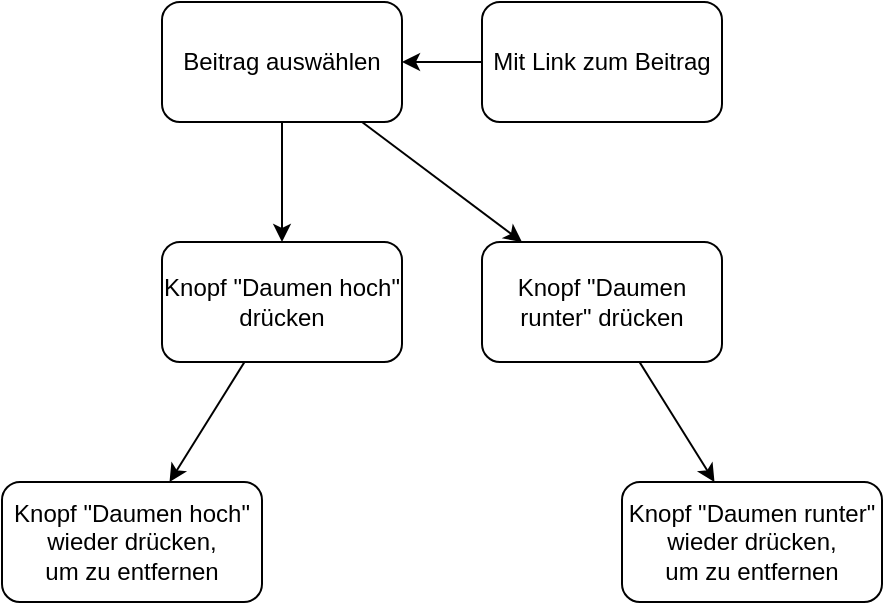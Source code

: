 <mxfile version="24.4.4" type="device">
  <diagram name="Page-1" id="gI7Xt05HyMgb97HXNIC5">
    <mxGraphModel dx="830" dy="446" grid="1" gridSize="10" guides="1" tooltips="1" connect="1" arrows="1" fold="1" page="1" pageScale="1" pageWidth="850" pageHeight="1100" math="0" shadow="0">
      <root>
        <mxCell id="0" />
        <mxCell id="1" parent="0" />
        <mxCell id="qJYhXV0gFq5TrV9Kb4ds-5" value="Beitrag auswählen" style="rounded=1;whiteSpace=wrap;html=1;" parent="1" vertex="1">
          <mxGeometry x="240" y="320" width="120" height="60" as="geometry" />
        </mxCell>
        <mxCell id="qJYhXV0gFq5TrV9Kb4ds-7" value="Mit Link zum Beitrag" style="rounded=1;whiteSpace=wrap;html=1;" parent="1" vertex="1">
          <mxGeometry x="400" y="320" width="120" height="60" as="geometry" />
        </mxCell>
        <mxCell id="qJYhXV0gFq5TrV9Kb4ds-13" value="" style="endArrow=classic;html=1;rounded=0;" parent="1" source="qJYhXV0gFq5TrV9Kb4ds-7" target="qJYhXV0gFq5TrV9Kb4ds-5" edge="1">
          <mxGeometry width="50" height="50" relative="1" as="geometry">
            <mxPoint x="400" y="360" as="sourcePoint" />
            <mxPoint x="360" y="420" as="targetPoint" />
          </mxGeometry>
        </mxCell>
        <mxCell id="qJYhXV0gFq5TrV9Kb4ds-14" value="Knopf &quot;Daumen hoch&quot; drücken" style="rounded=1;whiteSpace=wrap;html=1;" parent="1" vertex="1">
          <mxGeometry x="240" y="440" width="120" height="60" as="geometry" />
        </mxCell>
        <mxCell id="qJYhXV0gFq5TrV9Kb4ds-15" value="Knopf &quot;Daumen runter&quot; drücken" style="rounded=1;whiteSpace=wrap;html=1;" parent="1" vertex="1">
          <mxGeometry x="400" y="440" width="120" height="60" as="geometry" />
        </mxCell>
        <mxCell id="qJYhXV0gFq5TrV9Kb4ds-16" value="Knopf &quot;Daumen hoch&quot; wieder drücken,&lt;br&gt;um zu entfernen" style="rounded=1;whiteSpace=wrap;html=1;" parent="1" vertex="1">
          <mxGeometry x="160" y="560" width="130" height="60" as="geometry" />
        </mxCell>
        <mxCell id="qJYhXV0gFq5TrV9Kb4ds-17" value="Knopf &quot;Daumen runter&quot; wieder drücken,&lt;br&gt;um zu entfernen" style="rounded=1;whiteSpace=wrap;html=1;" parent="1" vertex="1">
          <mxGeometry x="470" y="560" width="130" height="60" as="geometry" />
        </mxCell>
        <mxCell id="qJYhXV0gFq5TrV9Kb4ds-18" value="" style="endArrow=classic;html=1;rounded=0;" parent="1" source="qJYhXV0gFq5TrV9Kb4ds-5" target="qJYhXV0gFq5TrV9Kb4ds-14" edge="1">
          <mxGeometry width="50" height="50" relative="1" as="geometry">
            <mxPoint x="410" y="360" as="sourcePoint" />
            <mxPoint x="370" y="360" as="targetPoint" />
            <Array as="points" />
          </mxGeometry>
        </mxCell>
        <mxCell id="qJYhXV0gFq5TrV9Kb4ds-19" value="" style="endArrow=classic;html=1;rounded=0;" parent="1" source="qJYhXV0gFq5TrV9Kb4ds-5" target="qJYhXV0gFq5TrV9Kb4ds-15" edge="1">
          <mxGeometry width="50" height="50" relative="1" as="geometry">
            <mxPoint x="370" y="400" as="sourcePoint" />
            <mxPoint x="370" y="460" as="targetPoint" />
            <Array as="points" />
          </mxGeometry>
        </mxCell>
        <mxCell id="qJYhXV0gFq5TrV9Kb4ds-20" value="" style="endArrow=classic;html=1;rounded=0;" parent="1" source="qJYhXV0gFq5TrV9Kb4ds-14" target="qJYhXV0gFq5TrV9Kb4ds-16" edge="1">
          <mxGeometry width="50" height="50" relative="1" as="geometry">
            <mxPoint x="190" y="380" as="sourcePoint" />
            <mxPoint x="190" y="440" as="targetPoint" />
            <Array as="points" />
          </mxGeometry>
        </mxCell>
        <mxCell id="qJYhXV0gFq5TrV9Kb4ds-21" value="" style="endArrow=classic;html=1;rounded=0;" parent="1" source="qJYhXV0gFq5TrV9Kb4ds-15" target="qJYhXV0gFq5TrV9Kb4ds-17" edge="1">
          <mxGeometry width="50" height="50" relative="1" as="geometry">
            <mxPoint x="445" y="560" as="sourcePoint" />
            <mxPoint x="405" y="620" as="targetPoint" />
            <Array as="points" />
          </mxGeometry>
        </mxCell>
      </root>
    </mxGraphModel>
  </diagram>
</mxfile>

